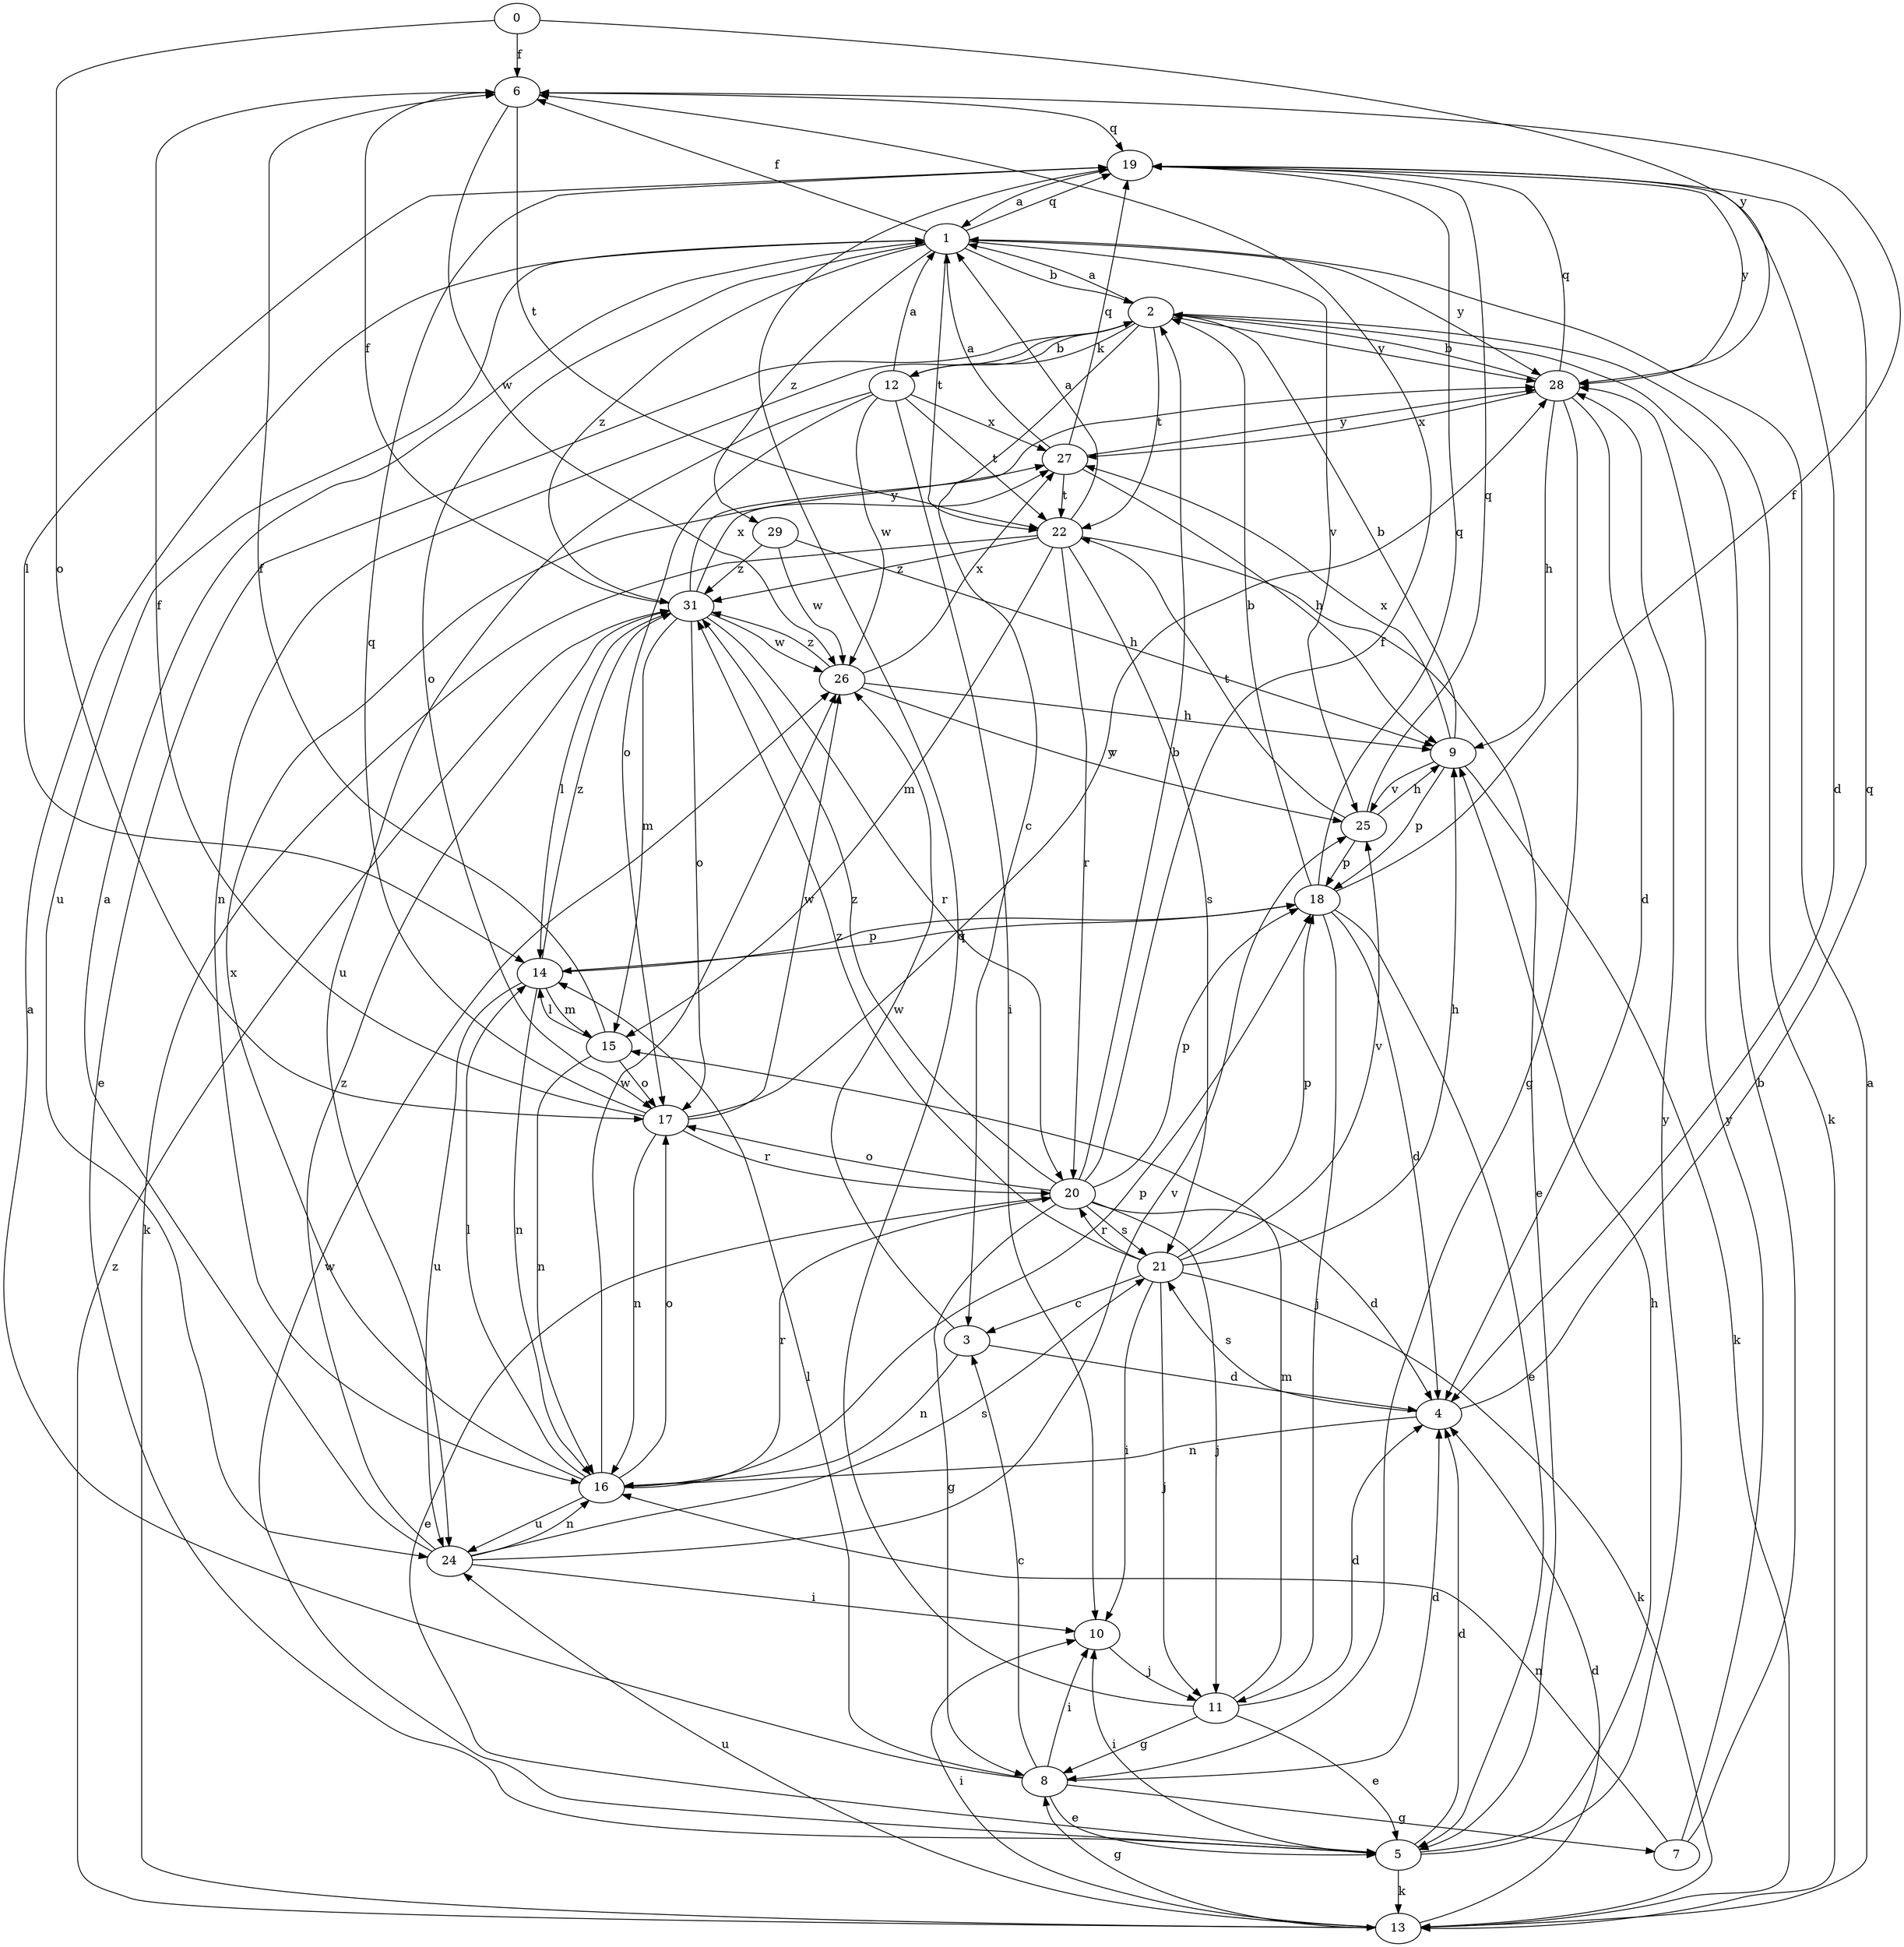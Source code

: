 strict digraph  {
0;
1;
2;
3;
4;
5;
6;
7;
8;
9;
10;
11;
12;
13;
14;
15;
16;
17;
18;
19;
20;
21;
22;
24;
25;
26;
27;
28;
29;
31;
0 -> 6  [label=f];
0 -> 17  [label=o];
0 -> 28  [label=y];
1 -> 2  [label=b];
1 -> 6  [label=f];
1 -> 17  [label=o];
1 -> 19  [label=q];
1 -> 22  [label=t];
1 -> 24  [label=u];
1 -> 25  [label=v];
1 -> 28  [label=y];
1 -> 29  [label=z];
1 -> 31  [label=z];
2 -> 1  [label=a];
2 -> 3  [label=c];
2 -> 5  [label=e];
2 -> 12  [label=k];
2 -> 13  [label=k];
2 -> 16  [label=n];
2 -> 22  [label=t];
2 -> 28  [label=y];
3 -> 4  [label=d];
3 -> 16  [label=n];
3 -> 26  [label=w];
4 -> 16  [label=n];
4 -> 19  [label=q];
4 -> 21  [label=s];
5 -> 4  [label=d];
5 -> 9  [label=h];
5 -> 10  [label=i];
5 -> 13  [label=k];
5 -> 26  [label=w];
5 -> 28  [label=y];
6 -> 19  [label=q];
6 -> 22  [label=t];
6 -> 26  [label=w];
7 -> 2  [label=b];
7 -> 16  [label=n];
7 -> 28  [label=y];
8 -> 1  [label=a];
8 -> 3  [label=c];
8 -> 4  [label=d];
8 -> 5  [label=e];
8 -> 7  [label=g];
8 -> 10  [label=i];
8 -> 14  [label=l];
9 -> 2  [label=b];
9 -> 13  [label=k];
9 -> 18  [label=p];
9 -> 25  [label=v];
9 -> 27  [label=x];
10 -> 11  [label=j];
11 -> 4  [label=d];
11 -> 5  [label=e];
11 -> 8  [label=g];
11 -> 15  [label=m];
11 -> 19  [label=q];
12 -> 1  [label=a];
12 -> 2  [label=b];
12 -> 10  [label=i];
12 -> 17  [label=o];
12 -> 22  [label=t];
12 -> 24  [label=u];
12 -> 26  [label=w];
12 -> 27  [label=x];
13 -> 1  [label=a];
13 -> 4  [label=d];
13 -> 8  [label=g];
13 -> 10  [label=i];
13 -> 24  [label=u];
13 -> 31  [label=z];
14 -> 15  [label=m];
14 -> 16  [label=n];
14 -> 18  [label=p];
14 -> 24  [label=u];
14 -> 31  [label=z];
15 -> 6  [label=f];
15 -> 14  [label=l];
15 -> 16  [label=n];
15 -> 17  [label=o];
16 -> 14  [label=l];
16 -> 17  [label=o];
16 -> 18  [label=p];
16 -> 20  [label=r];
16 -> 24  [label=u];
16 -> 26  [label=w];
16 -> 27  [label=x];
17 -> 6  [label=f];
17 -> 16  [label=n];
17 -> 19  [label=q];
17 -> 20  [label=r];
17 -> 26  [label=w];
17 -> 28  [label=y];
18 -> 2  [label=b];
18 -> 4  [label=d];
18 -> 5  [label=e];
18 -> 6  [label=f];
18 -> 11  [label=j];
18 -> 14  [label=l];
18 -> 19  [label=q];
19 -> 1  [label=a];
19 -> 4  [label=d];
19 -> 14  [label=l];
19 -> 28  [label=y];
20 -> 2  [label=b];
20 -> 4  [label=d];
20 -> 5  [label=e];
20 -> 6  [label=f];
20 -> 8  [label=g];
20 -> 11  [label=j];
20 -> 17  [label=o];
20 -> 18  [label=p];
20 -> 21  [label=s];
20 -> 31  [label=z];
21 -> 3  [label=c];
21 -> 9  [label=h];
21 -> 10  [label=i];
21 -> 11  [label=j];
21 -> 13  [label=k];
21 -> 18  [label=p];
21 -> 20  [label=r];
21 -> 25  [label=v];
21 -> 31  [label=z];
22 -> 1  [label=a];
22 -> 5  [label=e];
22 -> 13  [label=k];
22 -> 15  [label=m];
22 -> 20  [label=r];
22 -> 21  [label=s];
22 -> 31  [label=z];
24 -> 1  [label=a];
24 -> 10  [label=i];
24 -> 16  [label=n];
24 -> 21  [label=s];
24 -> 25  [label=v];
24 -> 31  [label=z];
25 -> 9  [label=h];
25 -> 18  [label=p];
25 -> 19  [label=q];
25 -> 22  [label=t];
26 -> 9  [label=h];
26 -> 25  [label=v];
26 -> 27  [label=x];
26 -> 31  [label=z];
27 -> 1  [label=a];
27 -> 9  [label=h];
27 -> 19  [label=q];
27 -> 22  [label=t];
27 -> 28  [label=y];
28 -> 2  [label=b];
28 -> 4  [label=d];
28 -> 8  [label=g];
28 -> 9  [label=h];
28 -> 19  [label=q];
28 -> 27  [label=x];
29 -> 9  [label=h];
29 -> 26  [label=w];
29 -> 31  [label=z];
31 -> 6  [label=f];
31 -> 14  [label=l];
31 -> 15  [label=m];
31 -> 17  [label=o];
31 -> 20  [label=r];
31 -> 26  [label=w];
31 -> 27  [label=x];
31 -> 28  [label=y];
}
